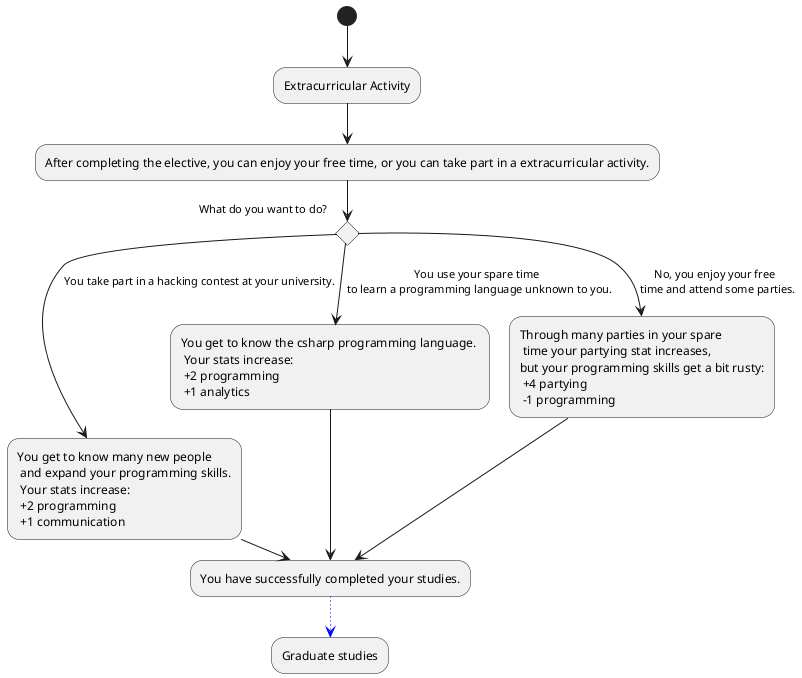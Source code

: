 @startuml
(*) --> "Extracurricular Activity"
--> "After completing the elective, you can enjoy your free time, or you can take part in a extracurricular activity."
if "What do you want to do?" then
--> [You use your spare time \n to learn a programming language unknown to you.] "You get to know the csharp programming language. \n Your stats increase: \n +2 programming \n +1 analytics" as newL
else
--> [No, you enjoy your free \n time and attend some parties.] "Through many parties in your spare \n time your partying stat increases, \nbut your programming skills get a bit rusty:\n +4 partying \n -1 programming" as no
else 
--> [You take part in a hacking contest at your university.] "You get to know many new people \n and expand your programming skills.\n Your stats increase:\n +2 programming \n +1 communication" as contest

newL --> "You have successfully completed your studies." as studyComplete 
no --> studyComplete
contest -> studyComplete

-[#blue,dotted]-> "Graduate studies"



@enduml
